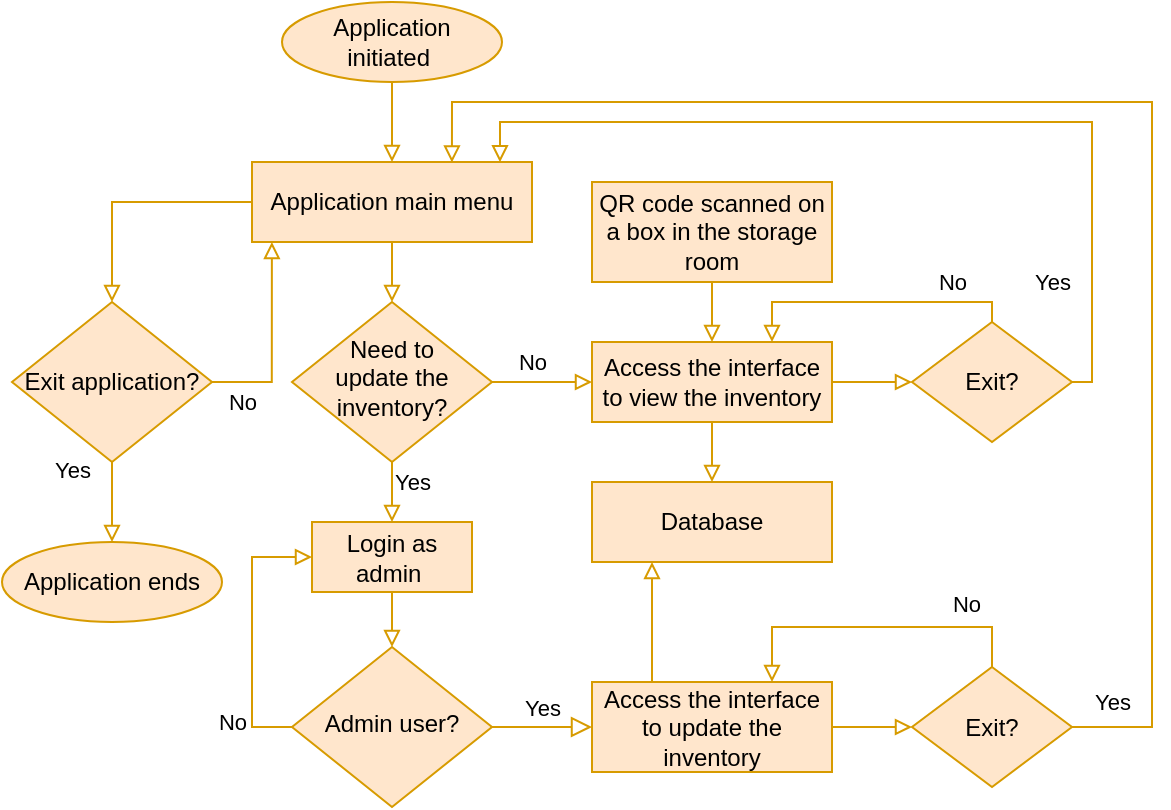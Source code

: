 <mxfile version="19.0.3" type="github">
  <diagram id="C5RBs43oDa-KdzZeNtuy" name="Page-1">
    <mxGraphModel dx="825" dy="703" grid="1" gridSize="10" guides="1" tooltips="1" connect="1" arrows="1" fold="1" page="1" pageScale="1" pageWidth="827" pageHeight="1169" math="0" shadow="0">
      <root>
        <mxCell id="WIyWlLk6GJQsqaUBKTNV-0" />
        <mxCell id="WIyWlLk6GJQsqaUBKTNV-1" parent="WIyWlLk6GJQsqaUBKTNV-0" />
        <mxCell id="aDyKTsspdkxxYjZ5kaFj-0" value="Yes" style="edgeStyle=orthogonalEdgeStyle;rounded=0;orthogonalLoop=1;jettySize=auto;html=1;exitX=0.5;exitY=1;exitDx=0;exitDy=0;entryX=0.5;entryY=0;entryDx=0;entryDy=0;endArrow=block;endFill=0;fillColor=#ffe6cc;strokeColor=#d79b00;" edge="1" parent="WIyWlLk6GJQsqaUBKTNV-1" source="aDyKTsspdkxxYjZ5kaFj-2" target="aDyKTsspdkxxYjZ5kaFj-7">
          <mxGeometry x="-0.333" y="10" relative="1" as="geometry">
            <mxPoint as="offset" />
          </mxGeometry>
        </mxCell>
        <mxCell id="aDyKTsspdkxxYjZ5kaFj-1" value="No" style="edgeStyle=orthogonalEdgeStyle;rounded=0;orthogonalLoop=1;jettySize=auto;html=1;exitX=1;exitY=0.5;exitDx=0;exitDy=0;entryX=0;entryY=0.5;entryDx=0;entryDy=0;endArrow=block;endFill=0;fillColor=#ffe6cc;strokeColor=#d79b00;" edge="1" parent="WIyWlLk6GJQsqaUBKTNV-1" source="aDyKTsspdkxxYjZ5kaFj-2" target="aDyKTsspdkxxYjZ5kaFj-12">
          <mxGeometry x="-0.2" y="10" relative="1" as="geometry">
            <mxPoint as="offset" />
          </mxGeometry>
        </mxCell>
        <mxCell id="aDyKTsspdkxxYjZ5kaFj-2" value="Need to &lt;br&gt;update the inventory?" style="rhombus;whiteSpace=wrap;html=1;shadow=0;fontFamily=Helvetica;fontSize=12;align=center;strokeWidth=1;spacing=6;spacingTop=-4;fillColor=#ffe6cc;strokeColor=#d79b00;" vertex="1" parent="WIyWlLk6GJQsqaUBKTNV-1">
          <mxGeometry x="235" y="230" width="100" height="80" as="geometry" />
        </mxCell>
        <mxCell id="aDyKTsspdkxxYjZ5kaFj-3" value="Yes" style="edgeStyle=orthogonalEdgeStyle;rounded=0;html=1;jettySize=auto;orthogonalLoop=1;fontSize=11;endArrow=block;endFill=0;endSize=8;strokeWidth=1;shadow=0;labelBackgroundColor=none;fillColor=#ffe6cc;strokeColor=#d79b00;entryX=0;entryY=0.5;entryDx=0;entryDy=0;" edge="1" parent="WIyWlLk6GJQsqaUBKTNV-1" source="aDyKTsspdkxxYjZ5kaFj-5" target="aDyKTsspdkxxYjZ5kaFj-15">
          <mxGeometry y="10" relative="1" as="geometry">
            <mxPoint as="offset" />
            <mxPoint x="385.0" y="390" as="targetPoint" />
          </mxGeometry>
        </mxCell>
        <mxCell id="aDyKTsspdkxxYjZ5kaFj-4" value="No" style="edgeStyle=orthogonalEdgeStyle;rounded=0;orthogonalLoop=1;jettySize=auto;html=1;exitX=0;exitY=0.5;exitDx=0;exitDy=0;entryX=0;entryY=0.5;entryDx=0;entryDy=0;endArrow=block;endFill=0;fillColor=#ffe6cc;strokeColor=#d79b00;" edge="1" parent="WIyWlLk6GJQsqaUBKTNV-1" source="aDyKTsspdkxxYjZ5kaFj-5" target="aDyKTsspdkxxYjZ5kaFj-7">
          <mxGeometry x="-0.667" y="10" relative="1" as="geometry">
            <mxPoint as="offset" />
          </mxGeometry>
        </mxCell>
        <mxCell id="aDyKTsspdkxxYjZ5kaFj-5" value="Admin user?" style="rhombus;whiteSpace=wrap;html=1;shadow=0;fontFamily=Helvetica;fontSize=12;align=center;strokeWidth=1;spacing=6;spacingTop=-4;fillColor=#ffe6cc;strokeColor=#d79b00;" vertex="1" parent="WIyWlLk6GJQsqaUBKTNV-1">
          <mxGeometry x="235" y="402.5" width="100" height="80" as="geometry" />
        </mxCell>
        <mxCell id="aDyKTsspdkxxYjZ5kaFj-6" style="edgeStyle=orthogonalEdgeStyle;rounded=0;orthogonalLoop=1;jettySize=auto;html=1;exitX=0.5;exitY=1;exitDx=0;exitDy=0;entryX=0.5;entryY=0;entryDx=0;entryDy=0;endArrow=block;endFill=0;fillColor=#ffe6cc;strokeColor=#d79b00;" edge="1" parent="WIyWlLk6GJQsqaUBKTNV-1" source="aDyKTsspdkxxYjZ5kaFj-7" target="aDyKTsspdkxxYjZ5kaFj-5">
          <mxGeometry relative="1" as="geometry" />
        </mxCell>
        <mxCell id="aDyKTsspdkxxYjZ5kaFj-7" value="Login as admin&amp;nbsp;" style="rounded=0;whiteSpace=wrap;html=1;fontSize=12;glass=0;strokeWidth=1;shadow=0;fillColor=#ffe6cc;strokeColor=#d79b00;" vertex="1" parent="WIyWlLk6GJQsqaUBKTNV-1">
          <mxGeometry x="245" y="340" width="80" height="35" as="geometry" />
        </mxCell>
        <mxCell id="aDyKTsspdkxxYjZ5kaFj-8" style="edgeStyle=orthogonalEdgeStyle;rounded=0;orthogonalLoop=1;jettySize=auto;html=1;exitX=0.5;exitY=1;exitDx=0;exitDy=0;entryX=0.5;entryY=0;entryDx=0;entryDy=0;endArrow=block;endFill=0;fillColor=#ffe6cc;strokeColor=#d79b00;" edge="1" parent="WIyWlLk6GJQsqaUBKTNV-1" source="aDyKTsspdkxxYjZ5kaFj-9" target="aDyKTsspdkxxYjZ5kaFj-12">
          <mxGeometry relative="1" as="geometry" />
        </mxCell>
        <mxCell id="aDyKTsspdkxxYjZ5kaFj-9" value="&lt;span style=&quot;&quot;&gt;QR code scanned on a box in the storage room&lt;/span&gt;" style="rounded=0;whiteSpace=wrap;html=1;fontSize=12;glass=0;strokeWidth=1;shadow=0;fillColor=#ffe6cc;strokeColor=#d79b00;" vertex="1" parent="WIyWlLk6GJQsqaUBKTNV-1">
          <mxGeometry x="385" y="170" width="120" height="50" as="geometry" />
        </mxCell>
        <mxCell id="aDyKTsspdkxxYjZ5kaFj-10" value="" style="edgeStyle=orthogonalEdgeStyle;rounded=0;orthogonalLoop=1;jettySize=auto;html=1;exitX=1;exitY=0.5;exitDx=0;exitDy=0;entryX=0;entryY=0.5;entryDx=0;entryDy=0;endArrow=block;endFill=0;fillColor=#ffe6cc;strokeColor=#d79b00;" edge="1" parent="WIyWlLk6GJQsqaUBKTNV-1" source="aDyKTsspdkxxYjZ5kaFj-12" target="aDyKTsspdkxxYjZ5kaFj-21">
          <mxGeometry y="10" relative="1" as="geometry">
            <mxPoint as="offset" />
          </mxGeometry>
        </mxCell>
        <mxCell id="aDyKTsspdkxxYjZ5kaFj-11" style="edgeStyle=orthogonalEdgeStyle;rounded=0;orthogonalLoop=1;jettySize=auto;html=1;exitX=0.5;exitY=1;exitDx=0;exitDy=0;entryX=0.5;entryY=0;entryDx=0;entryDy=0;endArrow=block;endFill=0;fillColor=#ffe6cc;strokeColor=#d79b00;" edge="1" parent="WIyWlLk6GJQsqaUBKTNV-1" source="aDyKTsspdkxxYjZ5kaFj-12" target="aDyKTsspdkxxYjZ5kaFj-31">
          <mxGeometry relative="1" as="geometry" />
        </mxCell>
        <mxCell id="aDyKTsspdkxxYjZ5kaFj-12" value="Access the interface to view the inventory" style="rounded=0;whiteSpace=wrap;html=1;fontSize=12;glass=0;strokeWidth=1;shadow=0;fillColor=#ffe6cc;strokeColor=#d79b00;" vertex="1" parent="WIyWlLk6GJQsqaUBKTNV-1">
          <mxGeometry x="385" y="250" width="120" height="40" as="geometry" />
        </mxCell>
        <mxCell id="aDyKTsspdkxxYjZ5kaFj-13" value="" style="edgeStyle=orthogonalEdgeStyle;rounded=0;orthogonalLoop=1;jettySize=auto;html=1;exitX=1;exitY=0.5;exitDx=0;exitDy=0;entryX=0;entryY=0.5;entryDx=0;entryDy=0;endArrow=block;endFill=0;fillColor=#ffe6cc;strokeColor=#d79b00;" edge="1" parent="WIyWlLk6GJQsqaUBKTNV-1" source="aDyKTsspdkxxYjZ5kaFj-15" target="aDyKTsspdkxxYjZ5kaFj-24">
          <mxGeometry relative="1" as="geometry" />
        </mxCell>
        <mxCell id="aDyKTsspdkxxYjZ5kaFj-14" style="edgeStyle=orthogonalEdgeStyle;rounded=0;orthogonalLoop=1;jettySize=auto;html=1;exitX=0.25;exitY=0;exitDx=0;exitDy=0;entryX=0.25;entryY=1;entryDx=0;entryDy=0;endArrow=block;endFill=0;fillColor=#ffe6cc;strokeColor=#d79b00;" edge="1" parent="WIyWlLk6GJQsqaUBKTNV-1" source="aDyKTsspdkxxYjZ5kaFj-15" target="aDyKTsspdkxxYjZ5kaFj-31">
          <mxGeometry relative="1" as="geometry" />
        </mxCell>
        <mxCell id="aDyKTsspdkxxYjZ5kaFj-15" value="Access the interface to update the inventory" style="rounded=0;whiteSpace=wrap;html=1;fontSize=12;glass=0;strokeWidth=1;shadow=0;fillColor=#ffe6cc;strokeColor=#d79b00;" vertex="1" parent="WIyWlLk6GJQsqaUBKTNV-1">
          <mxGeometry x="385" y="420" width="120" height="45" as="geometry" />
        </mxCell>
        <mxCell id="aDyKTsspdkxxYjZ5kaFj-16" style="edgeStyle=orthogonalEdgeStyle;rounded=0;orthogonalLoop=1;jettySize=auto;html=1;exitX=0.5;exitY=1;exitDx=0;exitDy=0;entryX=0.5;entryY=0;entryDx=0;entryDy=0;endArrow=block;endFill=0;fillColor=#ffe6cc;strokeColor=#d79b00;" edge="1" parent="WIyWlLk6GJQsqaUBKTNV-1" source="aDyKTsspdkxxYjZ5kaFj-17" target="aDyKTsspdkxxYjZ5kaFj-30">
          <mxGeometry relative="1" as="geometry" />
        </mxCell>
        <mxCell id="aDyKTsspdkxxYjZ5kaFj-17" value="&lt;span style=&quot;&quot;&gt;Application&lt;/span&gt;&lt;br style=&quot;&quot;&gt;&lt;span style=&quot;&quot;&gt;initiated&amp;nbsp;&lt;/span&gt;" style="ellipse;whiteSpace=wrap;html=1;fillColor=#ffe6cc;strokeColor=#d79b00;" vertex="1" parent="WIyWlLk6GJQsqaUBKTNV-1">
          <mxGeometry x="230" y="80" width="110" height="40" as="geometry" />
        </mxCell>
        <mxCell id="aDyKTsspdkxxYjZ5kaFj-18" value="Application ends" style="ellipse;whiteSpace=wrap;html=1;fillColor=#ffe6cc;strokeColor=#d79b00;" vertex="1" parent="WIyWlLk6GJQsqaUBKTNV-1">
          <mxGeometry x="90" y="350" width="110" height="40" as="geometry" />
        </mxCell>
        <mxCell id="aDyKTsspdkxxYjZ5kaFj-19" value="Yes" style="edgeStyle=orthogonalEdgeStyle;rounded=0;orthogonalLoop=1;jettySize=auto;html=1;exitX=1;exitY=0.5;exitDx=0;exitDy=0;endArrow=block;endFill=0;fillColor=#ffe6cc;strokeColor=#d79b00;entryX=0.883;entryY=0.003;entryDx=0;entryDy=0;entryPerimeter=0;" edge="1" parent="WIyWlLk6GJQsqaUBKTNV-1" source="aDyKTsspdkxxYjZ5kaFj-21" target="aDyKTsspdkxxYjZ5kaFj-30">
          <mxGeometry x="-0.737" y="20" relative="1" as="geometry">
            <mxPoint x="345" y="160" as="targetPoint" />
            <Array as="points">
              <mxPoint x="635" y="270" />
              <mxPoint x="635" y="140" />
              <mxPoint x="339" y="140" />
              <mxPoint x="339" y="160" />
            </Array>
            <mxPoint as="offset" />
          </mxGeometry>
        </mxCell>
        <mxCell id="aDyKTsspdkxxYjZ5kaFj-20" value="No" style="edgeStyle=orthogonalEdgeStyle;rounded=0;orthogonalLoop=1;jettySize=auto;html=1;exitX=0.5;exitY=0;exitDx=0;exitDy=0;entryX=0.75;entryY=0;entryDx=0;entryDy=0;endArrow=block;endFill=0;fillColor=#ffe6cc;strokeColor=#d79b00;" edge="1" parent="WIyWlLk6GJQsqaUBKTNV-1" source="aDyKTsspdkxxYjZ5kaFj-21" target="aDyKTsspdkxxYjZ5kaFj-12">
          <mxGeometry x="-0.571" y="-10" relative="1" as="geometry">
            <Array as="points">
              <mxPoint x="585" y="230" />
              <mxPoint x="475" y="230" />
            </Array>
            <mxPoint as="offset" />
          </mxGeometry>
        </mxCell>
        <mxCell id="aDyKTsspdkxxYjZ5kaFj-21" value="Exit?" style="rhombus;whiteSpace=wrap;html=1;fillColor=#ffe6cc;strokeColor=#d79b00;" vertex="1" parent="WIyWlLk6GJQsqaUBKTNV-1">
          <mxGeometry x="545" y="240" width="80" height="60" as="geometry" />
        </mxCell>
        <mxCell id="aDyKTsspdkxxYjZ5kaFj-22" value="Yes" style="edgeStyle=orthogonalEdgeStyle;rounded=0;orthogonalLoop=1;jettySize=auto;html=1;exitX=1;exitY=0.5;exitDx=0;exitDy=0;entryX=0.714;entryY=0.007;entryDx=0;entryDy=0;endArrow=block;endFill=0;fillColor=#ffe6cc;strokeColor=#d79b00;entryPerimeter=0;" edge="1" parent="WIyWlLk6GJQsqaUBKTNV-1" source="aDyKTsspdkxxYjZ5kaFj-24" target="aDyKTsspdkxxYjZ5kaFj-30">
          <mxGeometry x="-0.945" y="13" relative="1" as="geometry">
            <Array as="points">
              <mxPoint x="665" y="443" />
              <mxPoint x="665" y="130" />
              <mxPoint x="315" y="130" />
            </Array>
            <mxPoint as="offset" />
          </mxGeometry>
        </mxCell>
        <mxCell id="aDyKTsspdkxxYjZ5kaFj-23" value="No" style="edgeStyle=orthogonalEdgeStyle;rounded=0;orthogonalLoop=1;jettySize=auto;html=1;exitX=0.5;exitY=0;exitDx=0;exitDy=0;entryX=0.75;entryY=0;entryDx=0;entryDy=0;endArrow=block;endFill=0;fillColor=#ffe6cc;strokeColor=#d79b00;" edge="1" parent="WIyWlLk6GJQsqaUBKTNV-1" source="aDyKTsspdkxxYjZ5kaFj-24" target="aDyKTsspdkxxYjZ5kaFj-15">
          <mxGeometry x="-0.573" y="-12" relative="1" as="geometry">
            <mxPoint as="offset" />
          </mxGeometry>
        </mxCell>
        <mxCell id="aDyKTsspdkxxYjZ5kaFj-24" value="Exit?" style="rhombus;whiteSpace=wrap;html=1;fillColor=#ffe6cc;strokeColor=#d79b00;" vertex="1" parent="WIyWlLk6GJQsqaUBKTNV-1">
          <mxGeometry x="545" y="412.5" width="80" height="60" as="geometry" />
        </mxCell>
        <mxCell id="aDyKTsspdkxxYjZ5kaFj-25" value="Yes" style="edgeStyle=orthogonalEdgeStyle;rounded=0;orthogonalLoop=1;jettySize=auto;html=1;exitX=0.5;exitY=1;exitDx=0;exitDy=0;entryX=0.5;entryY=0;entryDx=0;entryDy=0;endArrow=block;endFill=0;fillColor=#ffe6cc;strokeColor=#d79b00;" edge="1" parent="WIyWlLk6GJQsqaUBKTNV-1" source="aDyKTsspdkxxYjZ5kaFj-27" target="aDyKTsspdkxxYjZ5kaFj-18">
          <mxGeometry x="-0.826" y="-20" relative="1" as="geometry">
            <mxPoint as="offset" />
          </mxGeometry>
        </mxCell>
        <mxCell id="aDyKTsspdkxxYjZ5kaFj-26" value="No" style="edgeStyle=orthogonalEdgeStyle;rounded=0;orthogonalLoop=1;jettySize=auto;html=1;exitX=1;exitY=0.5;exitDx=0;exitDy=0;entryX=0.071;entryY=1;entryDx=0;entryDy=0;endArrow=block;endFill=0;fillColor=#ffe6cc;strokeColor=#d79b00;entryPerimeter=0;" edge="1" parent="WIyWlLk6GJQsqaUBKTNV-1" source="aDyKTsspdkxxYjZ5kaFj-27" target="aDyKTsspdkxxYjZ5kaFj-30">
          <mxGeometry x="-0.705" y="-10" relative="1" as="geometry">
            <Array as="points">
              <mxPoint x="225" y="270" />
            </Array>
            <mxPoint as="offset" />
          </mxGeometry>
        </mxCell>
        <mxCell id="aDyKTsspdkxxYjZ5kaFj-27" value="Exit application?" style="rhombus;whiteSpace=wrap;html=1;fillColor=#ffe6cc;strokeColor=#d79b00;" vertex="1" parent="WIyWlLk6GJQsqaUBKTNV-1">
          <mxGeometry x="95" y="230" width="100" height="80" as="geometry" />
        </mxCell>
        <mxCell id="aDyKTsspdkxxYjZ5kaFj-28" style="edgeStyle=orthogonalEdgeStyle;rounded=0;orthogonalLoop=1;jettySize=auto;html=1;exitX=0.5;exitY=1;exitDx=0;exitDy=0;entryX=0.5;entryY=0;entryDx=0;entryDy=0;endArrow=block;endFill=0;fillColor=#ffe6cc;strokeColor=#d79b00;" edge="1" parent="WIyWlLk6GJQsqaUBKTNV-1" source="aDyKTsspdkxxYjZ5kaFj-30" target="aDyKTsspdkxxYjZ5kaFj-2">
          <mxGeometry relative="1" as="geometry" />
        </mxCell>
        <mxCell id="aDyKTsspdkxxYjZ5kaFj-29" style="edgeStyle=orthogonalEdgeStyle;rounded=0;orthogonalLoop=1;jettySize=auto;html=1;exitX=0;exitY=0.5;exitDx=0;exitDy=0;entryX=0.5;entryY=0;entryDx=0;entryDy=0;endArrow=block;endFill=0;fillColor=#ffe6cc;strokeColor=#d79b00;" edge="1" parent="WIyWlLk6GJQsqaUBKTNV-1" source="aDyKTsspdkxxYjZ5kaFj-30" target="aDyKTsspdkxxYjZ5kaFj-27">
          <mxGeometry relative="1" as="geometry" />
        </mxCell>
        <mxCell id="aDyKTsspdkxxYjZ5kaFj-30" value="Application main menu" style="rounded=0;whiteSpace=wrap;html=1;fontSize=12;glass=0;strokeWidth=1;shadow=0;fillColor=#ffe6cc;strokeColor=#d79b00;" vertex="1" parent="WIyWlLk6GJQsqaUBKTNV-1">
          <mxGeometry x="215" y="160" width="140" height="40" as="geometry" />
        </mxCell>
        <mxCell id="aDyKTsspdkxxYjZ5kaFj-31" value="Database" style="rounded=0;whiteSpace=wrap;html=1;fontSize=12;glass=0;strokeWidth=1;shadow=0;fillColor=#ffe6cc;strokeColor=#d79b00;" vertex="1" parent="WIyWlLk6GJQsqaUBKTNV-1">
          <mxGeometry x="385" y="320" width="120" height="40" as="geometry" />
        </mxCell>
      </root>
    </mxGraphModel>
  </diagram>
</mxfile>
